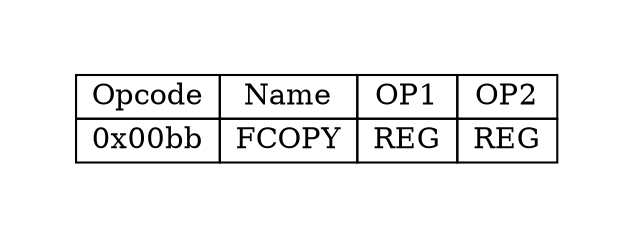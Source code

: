 digraph{
graph [pad="0.5", nodesep="0.5", ranksep="2" ]
node[shape=plain]
Foo [label=<
<table border="0" cellborder="1" cellspacing="0">
<tr><td> Opcode </td> <td> Name </td> <td> OP1 </td><td> OP2 </td> </tr>
<tr>"<td> 0x00bb </td><td> FCOPY </td><td> REG </td><td> REG </td> </tr>
</table>>];
}
